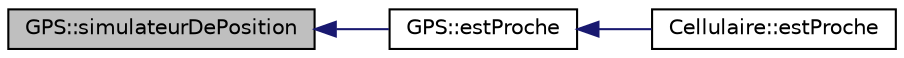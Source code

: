 digraph "GPS::simulateurDePosition"
{
  bgcolor="transparent";
  edge [fontname="Helvetica",fontsize="10",labelfontname="Helvetica",labelfontsize="10"];
  node [fontname="Helvetica",fontsize="10",shape=record];
  rankdir="LR";
  Node1 [label="GPS::simulateurDePosition",height=0.2,width=0.4,color="black", fillcolor="grey75", style="filled", fontcolor="black"];
  Node1 -> Node2 [dir="back",color="midnightblue",fontsize="10",style="solid",fontname="Helvetica"];
  Node2 [label="GPS::estProche",height=0.2,width=0.4,color="black",URL="$class_g_p_s.html#acb33cb9feb5cdc3e12c8c6ffdce2a3ed",tooltip="Évalue si le GPS est proche d&#39;une position. La notion de proximité est définie par une la variable co..."];
  Node2 -> Node3 [dir="back",color="midnightblue",fontsize="10",style="solid",fontname="Helvetica"];
  Node3 [label="Cellulaire::estProche",height=0.2,width=0.4,color="black",URL="$class_cellulaire.html#adefde3d0bfa581dfd83101243f5aed36",tooltip="Évalue si le cellulaire est proche d&#39;une position. "];
}
